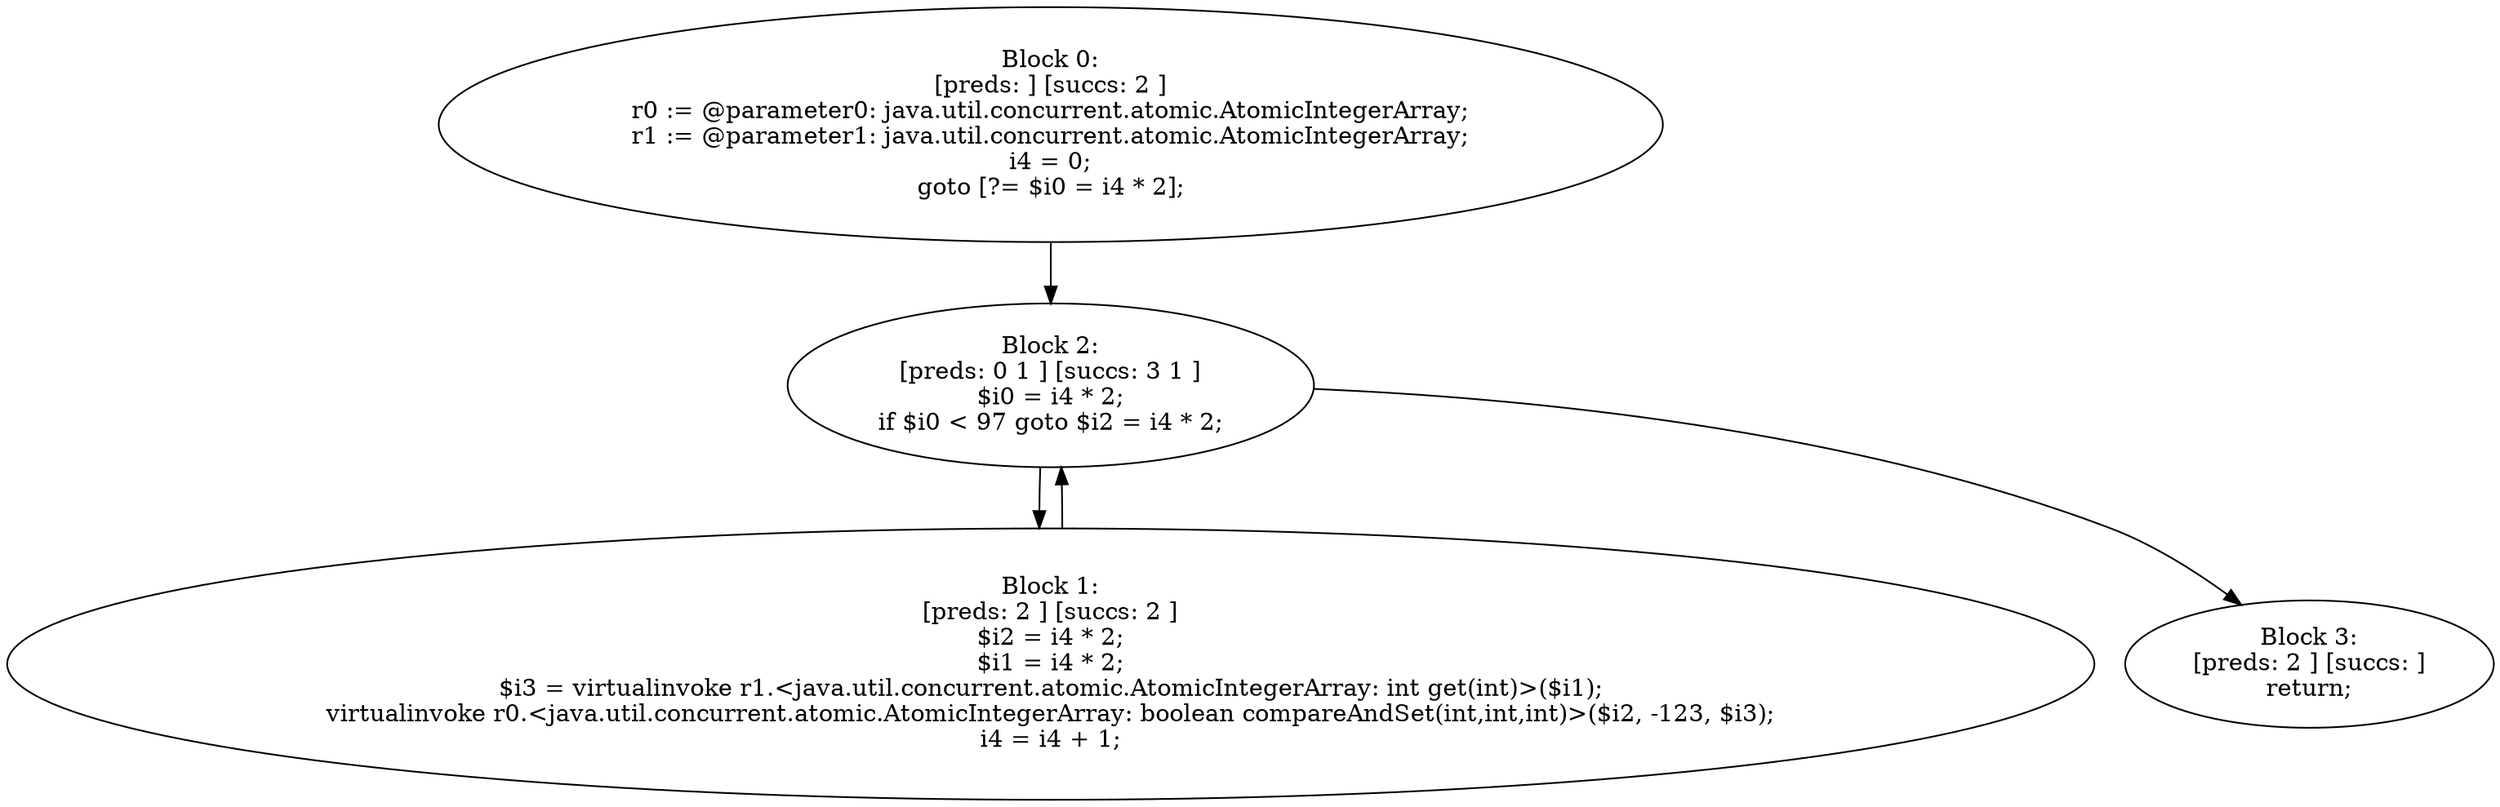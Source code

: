 digraph "unitGraph" {
    "Block 0:
[preds: ] [succs: 2 ]
r0 := @parameter0: java.util.concurrent.atomic.AtomicIntegerArray;
r1 := @parameter1: java.util.concurrent.atomic.AtomicIntegerArray;
i4 = 0;
goto [?= $i0 = i4 * 2];
"
    "Block 1:
[preds: 2 ] [succs: 2 ]
$i2 = i4 * 2;
$i1 = i4 * 2;
$i3 = virtualinvoke r1.<java.util.concurrent.atomic.AtomicIntegerArray: int get(int)>($i1);
virtualinvoke r0.<java.util.concurrent.atomic.AtomicIntegerArray: boolean compareAndSet(int,int,int)>($i2, -123, $i3);
i4 = i4 + 1;
"
    "Block 2:
[preds: 0 1 ] [succs: 3 1 ]
$i0 = i4 * 2;
if $i0 < 97 goto $i2 = i4 * 2;
"
    "Block 3:
[preds: 2 ] [succs: ]
return;
"
    "Block 0:
[preds: ] [succs: 2 ]
r0 := @parameter0: java.util.concurrent.atomic.AtomicIntegerArray;
r1 := @parameter1: java.util.concurrent.atomic.AtomicIntegerArray;
i4 = 0;
goto [?= $i0 = i4 * 2];
"->"Block 2:
[preds: 0 1 ] [succs: 3 1 ]
$i0 = i4 * 2;
if $i0 < 97 goto $i2 = i4 * 2;
";
    "Block 1:
[preds: 2 ] [succs: 2 ]
$i2 = i4 * 2;
$i1 = i4 * 2;
$i3 = virtualinvoke r1.<java.util.concurrent.atomic.AtomicIntegerArray: int get(int)>($i1);
virtualinvoke r0.<java.util.concurrent.atomic.AtomicIntegerArray: boolean compareAndSet(int,int,int)>($i2, -123, $i3);
i4 = i4 + 1;
"->"Block 2:
[preds: 0 1 ] [succs: 3 1 ]
$i0 = i4 * 2;
if $i0 < 97 goto $i2 = i4 * 2;
";
    "Block 2:
[preds: 0 1 ] [succs: 3 1 ]
$i0 = i4 * 2;
if $i0 < 97 goto $i2 = i4 * 2;
"->"Block 3:
[preds: 2 ] [succs: ]
return;
";
    "Block 2:
[preds: 0 1 ] [succs: 3 1 ]
$i0 = i4 * 2;
if $i0 < 97 goto $i2 = i4 * 2;
"->"Block 1:
[preds: 2 ] [succs: 2 ]
$i2 = i4 * 2;
$i1 = i4 * 2;
$i3 = virtualinvoke r1.<java.util.concurrent.atomic.AtomicIntegerArray: int get(int)>($i1);
virtualinvoke r0.<java.util.concurrent.atomic.AtomicIntegerArray: boolean compareAndSet(int,int,int)>($i2, -123, $i3);
i4 = i4 + 1;
";
}
